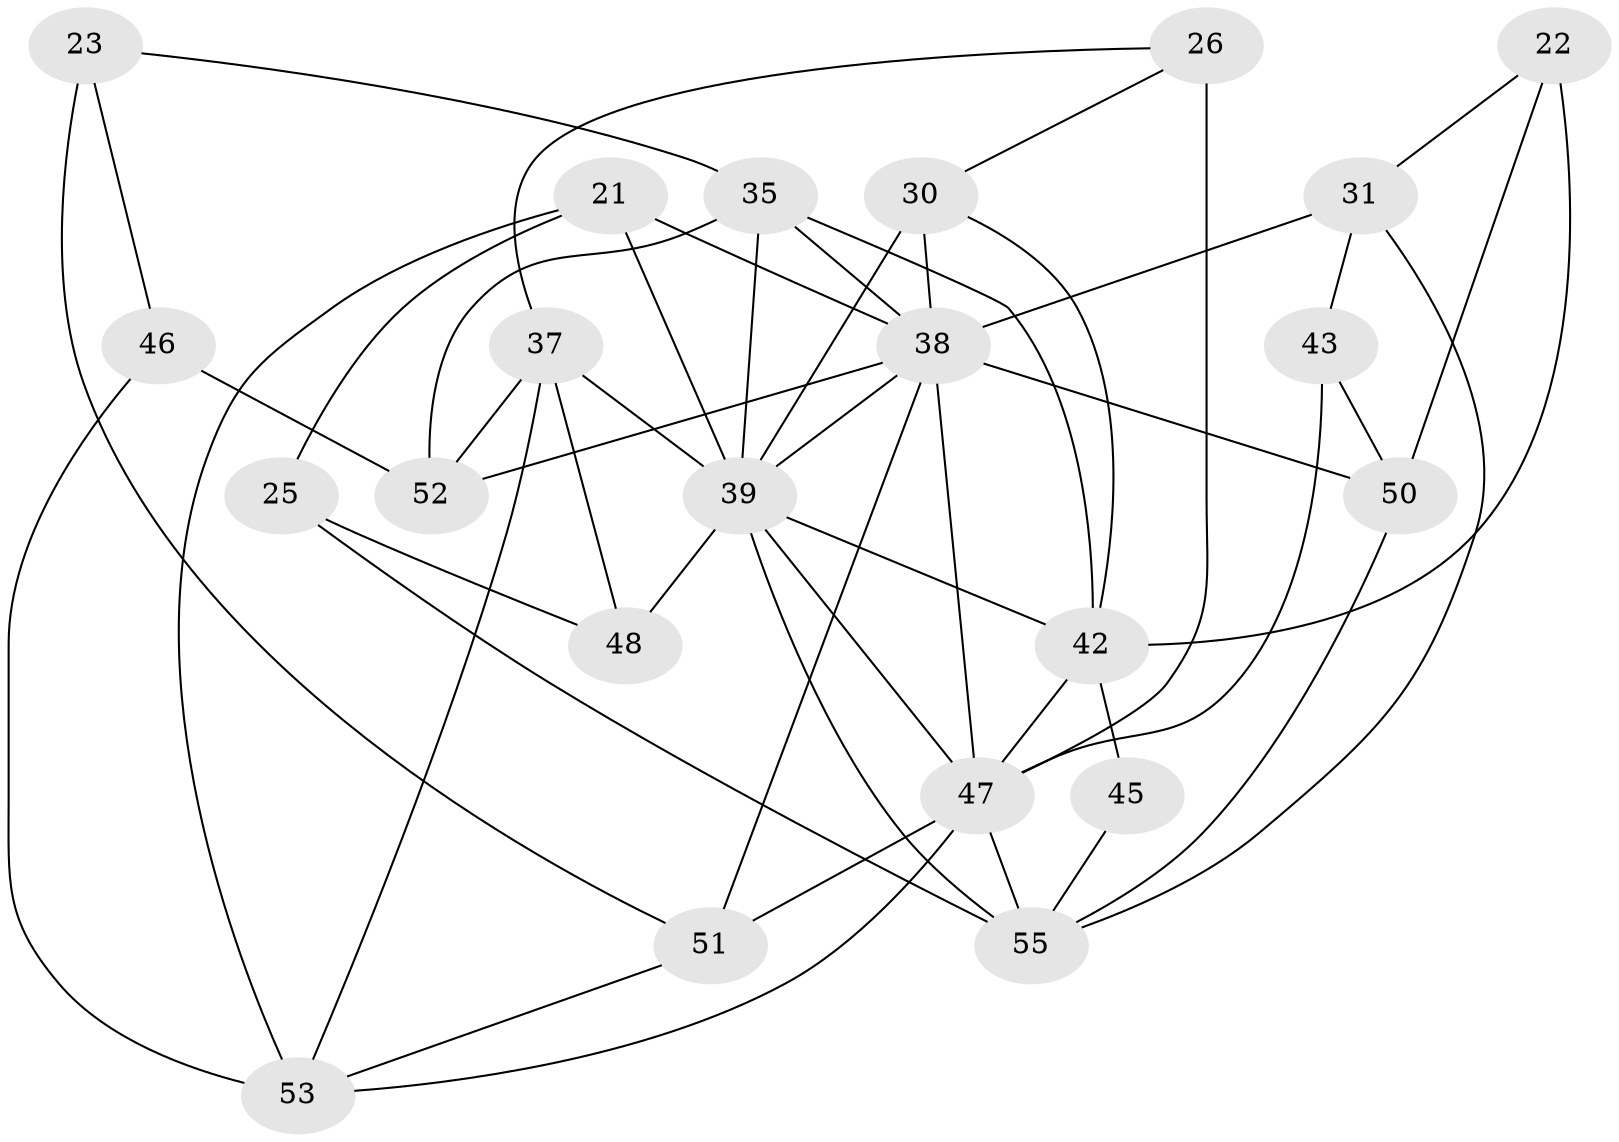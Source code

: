 // original degree distribution, {4: 1.0}
// Generated by graph-tools (version 1.1) at 2025/04/03/04/25 22:04:10]
// undirected, 22 vertices, 50 edges
graph export_dot {
graph [start="1"]
  node [color=gray90,style=filled];
  21;
  22;
  23;
  25;
  26 [super="+2"];
  30 [super="+19"];
  31;
  35 [super="+15"];
  37 [super="+6"];
  38 [super="+14+34+20+27"];
  39 [super="+36+33"];
  42 [super="+7+29"];
  43;
  45;
  46;
  47 [super="+44+32"];
  48 [super="+12"];
  50 [super="+24"];
  51 [super="+5"];
  52 [super="+28"];
  53 [super="+13"];
  55 [super="+54+49"];
  21 -- 25;
  21 -- 53;
  21 -- 39;
  21 -- 38;
  22 -- 31;
  22 -- 42 [weight=2];
  22 -- 50;
  23 -- 46;
  23 -- 51 [weight=2];
  23 -- 35;
  25 -- 48 [weight=2];
  25 -- 55;
  26 -- 37;
  26 -- 30;
  26 -- 47 [weight=4];
  30 -- 39 [weight=3];
  30 -- 42;
  30 -- 38;
  31 -- 55;
  31 -- 43;
  31 -- 38;
  35 -- 52 [weight=2];
  35 -- 42;
  35 -- 39;
  35 -- 38;
  37 -- 48 [weight=2];
  37 -- 53;
  37 -- 39;
  37 -- 52;
  38 -- 50 [weight=2];
  38 -- 51 [weight=2];
  38 -- 52 [weight=2];
  38 -- 47 [weight=3];
  38 -- 39;
  39 -- 48 [weight=2];
  39 -- 42 [weight=2];
  39 -- 55 [weight=2];
  39 -- 47 [weight=3];
  42 -- 45 [weight=2];
  42 -- 47 [weight=2];
  43 -- 47 [weight=2];
  43 -- 50;
  45 -- 55 [weight=2];
  46 -- 53 [weight=2];
  46 -- 52;
  47 -- 53;
  47 -- 55 [weight=2];
  47 -- 51;
  50 -- 55 [weight=2];
  51 -- 53;
}
